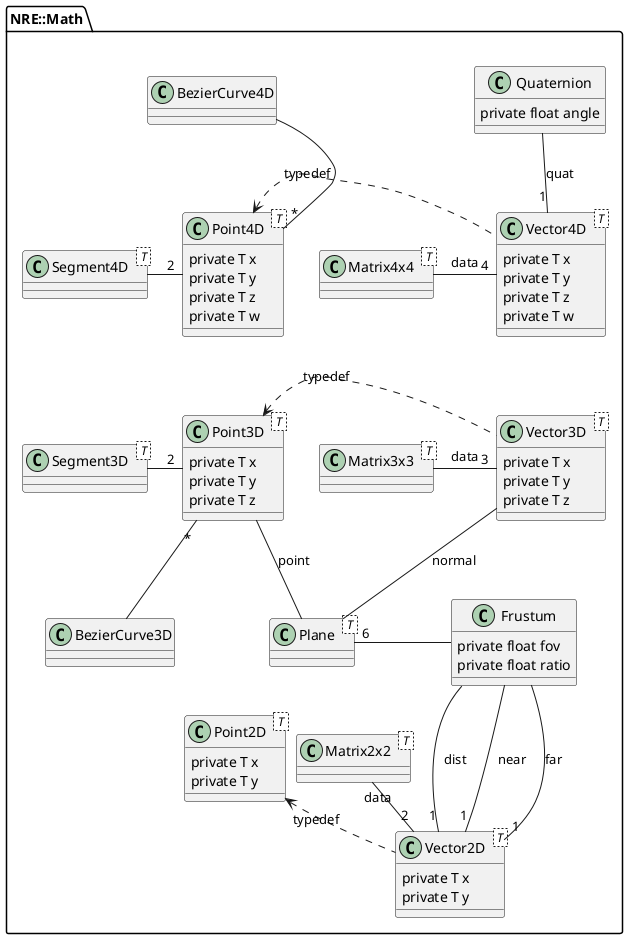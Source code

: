 @startuml
    package NRE::Math {
        class Point2D < T > {
            private T x
            private T y
        }
        class Point3D < T > {
            private T x
            private T y
            private T z
        }
        class Point4D < T > {
            private T x
            private T y
            private T z
            private T w
        }
        class Vector2D < T > {
            private T x
            private T y
        }
        class Vector3D < T > {
            private T x
            private T y
            private T z
        }
        class Vector4D < T > {
            private T x
            private T y
            private T z
            private T w
        }
        class Quaternion {
            private float angle
        }
        class Plane < T >
        class Frustum {
            private float fov
            private float ratio
        }
        class BezierCurve3D
        class BezierCurve4D
        class Segment3D < T >
        class Segment4D < T >
        class Matrix2x2 < T >
        class Matrix3x3 < T >
        class Matrix4x4 < T >
        Matrix2x2 -right- "2" Vector2D : data
        Matrix3x3 -right- "3" Vector3D : data
        Matrix4x4 -right- "4" Vector4D : data
        Vector4D -down[hidden]- Vector3D
        Vector3D -down[hidden]- Frustum
        Point4D -down[hidden]- Point3D
        Point3D -down[hidden]- Point2D
        Matrix4x4 -down[hidden]- Matrix3x3
        Matrix3x3 -down[hidden]- Matrix2x2
        Point2D <.right. Vector2D : typedef
        Point3D <.right. Vector3D : typedef
        Point4D <.right. Vector4D : typedef
        Segment3D -left- "2" Point3D
        Segment4D -left- "2" Point4D
        BezierCurve3D -up- "*" Point3D
        BezierCurve4D -down- "*" Point4D
        BezierCurve3D -up[hidden]- Segment3D
        BezierCurve4D -down[hidden]- Segment4D
        Segment3D -up[hidden]- Segment4D
        Quaternion -down- "1" Vector4D : quat
        Plane -up- Vector3D : normal
        Plane -up- Point3D : point
        Frustum -right- "6" Plane
        Frustum -down- "1" Vector2D : near
        Frustum -down- "1" Vector2D : far
        Frustum -down- "1" Vector2D : dist
    }
@enduml
